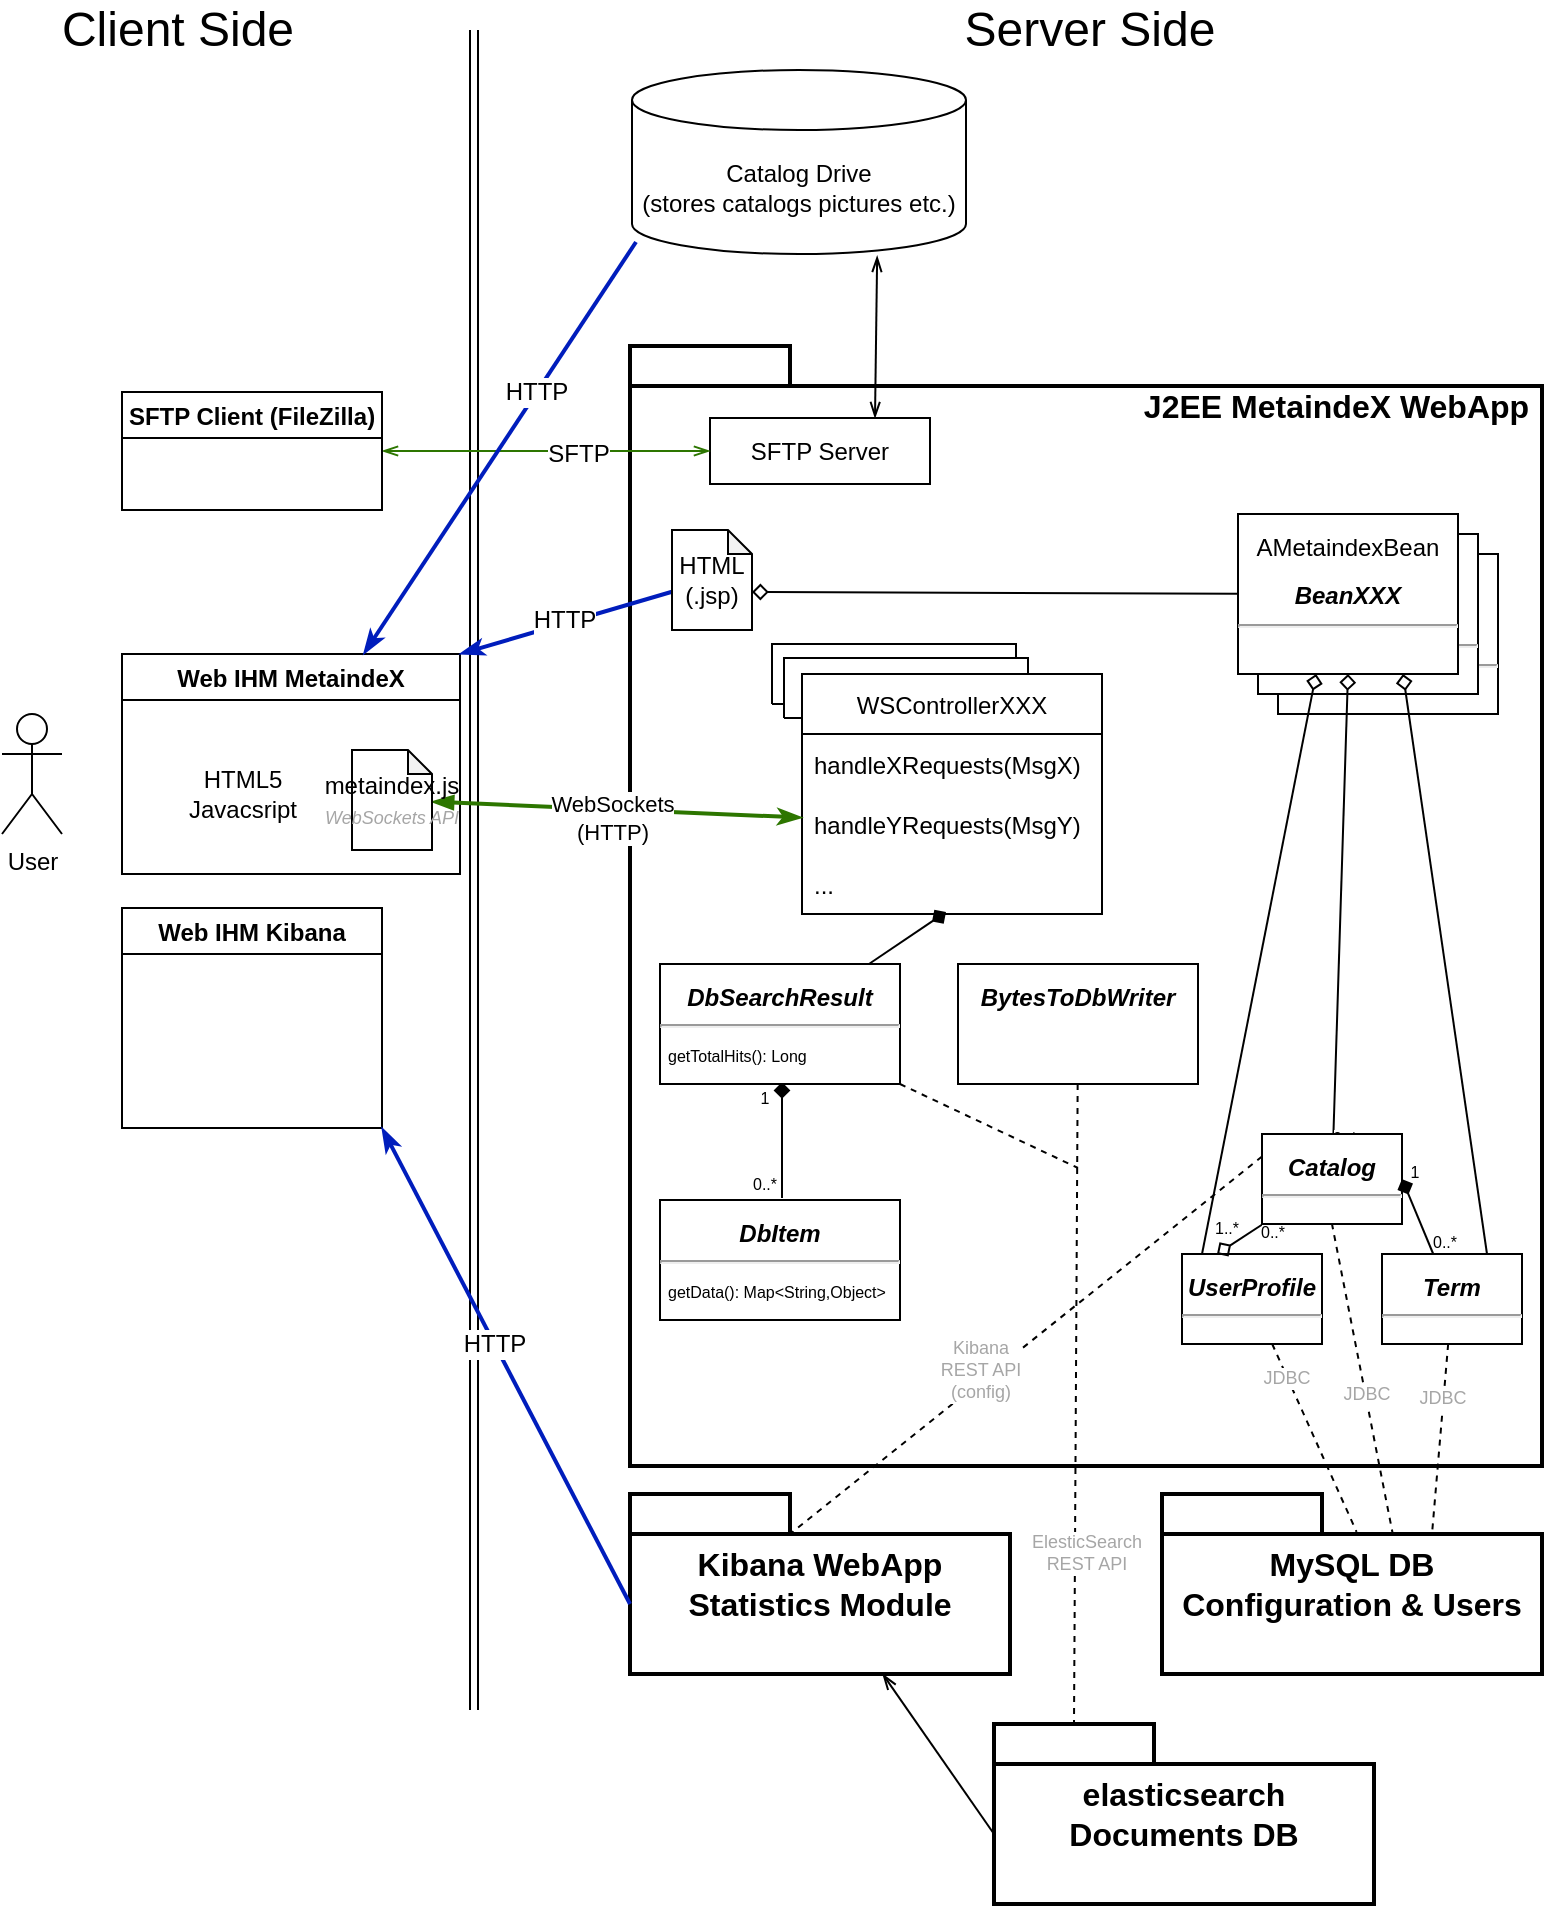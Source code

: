 <mxfile>
    <diagram id="Ofe4pAhiQm8Qe8LomHSK" name="archi">
        <mxGraphModel dx="1123" dy="806" grid="0" gridSize="10" guides="1" tooltips="1" connect="1" arrows="1" fold="1" page="1" pageScale="1" pageWidth="827" pageHeight="1169" background="none" math="0" shadow="0">
            <root>
                <mxCell id="0"/>
                <mxCell id="1" parent="0"/>
                <mxCell id="83" value="" style="shape=link;html=1;fontSize=12;startArrow=none;startFill=0;endArrow=none;endFill=0;strokeWidth=1;" edge="1" parent="1">
                    <mxGeometry width="100" relative="1" as="geometry">
                        <mxPoint x="265" y="906" as="sourcePoint"/>
                        <mxPoint x="265" y="66" as="targetPoint"/>
                    </mxGeometry>
                </mxCell>
                <mxCell id="21" value="&lt;b style=&quot;font-size: 16px&quot;&gt;&lt;font style=&quot;font-size: 16px&quot;&gt;J2EE MetaindeX WebApp&amp;nbsp;&lt;br&gt;&lt;br&gt;&lt;br&gt;&lt;br&gt;&lt;br&gt;&lt;br&gt;&lt;br&gt;&lt;br&gt;&lt;br&gt;&lt;br&gt;&lt;br&gt;&lt;br&gt;&lt;br&gt;&lt;br&gt;&lt;br&gt;&lt;br&gt;&lt;br&gt;&lt;br&gt;&lt;br&gt;&lt;br&gt;&lt;br&gt;&lt;br&gt;&lt;br&gt;&lt;br&gt;&lt;br&gt;&lt;br&gt;&lt;/font&gt;&lt;/b&gt;&lt;div style=&quot;font-size: 16px&quot;&gt;&lt;br&gt;&lt;/div&gt;" style="shape=folder;tabWidth=80;tabHeight=20;tabPosition=left;strokeWidth=2;html=1;whiteSpace=wrap;align=right;" vertex="1" parent="1">
                    <mxGeometry x="343" y="224" width="456" height="560" as="geometry"/>
                </mxCell>
                <mxCell id="69" value="WSControllerXXX" style="swimlane;fontStyle=0;childLayout=stackLayout;horizontal=1;startSize=30;horizontalStack=0;resizeParent=1;resizeParentMax=0;resizeLast=0;collapsible=1;marginBottom=0;" vertex="1" collapsed="1" parent="1">
                    <mxGeometry x="414" y="373" width="122" height="30" as="geometry">
                        <mxRectangle x="409" y="264" width="150" height="92" as="alternateBounds"/>
                    </mxGeometry>
                </mxCell>
                <mxCell id="65" value="WSControllerXXX" style="swimlane;fontStyle=0;childLayout=stackLayout;horizontal=1;startSize=30;horizontalStack=0;resizeParent=1;resizeParentMax=0;resizeLast=0;collapsible=1;marginBottom=0;" vertex="1" collapsed="1" parent="1">
                    <mxGeometry x="420" y="380" width="122" height="30" as="geometry">
                        <mxRectangle x="400" y="215" width="150" height="92" as="alternateBounds"/>
                    </mxGeometry>
                </mxCell>
                <mxCell id="60" value="&lt;p style=&quot;margin: 10px 0px 0px ; text-align: center&quot;&gt;AMetaindexBean&lt;br&gt;&lt;/p&gt;&lt;p style=&quot;margin: 10px 0px 0px ; text-align: center&quot;&gt;&lt;b&gt;&lt;i&gt;BeanXXX&lt;/i&gt;&lt;/b&gt;&lt;/p&gt;&lt;hr&gt;&lt;p style=&quot;margin: 0px ; margin-top: 4px ; margin-left: 4px ; text-align: left&quot;&gt;&lt;br&gt;&lt;/p&gt;" style="shape=rect;html=1;overflow=fill;whiteSpace=wrap;" vertex="1" parent="1">
                    <mxGeometry x="667" y="328" width="110" height="80" as="geometry"/>
                </mxCell>
                <mxCell id="59" value="&lt;p style=&quot;margin: 10px 0px 0px ; text-align: center&quot;&gt;AMetaindexBean&lt;br&gt;&lt;/p&gt;&lt;p style=&quot;margin: 10px 0px 0px ; text-align: center&quot;&gt;&lt;b&gt;&lt;i&gt;BeanXXX&lt;/i&gt;&lt;/b&gt;&lt;/p&gt;&lt;hr&gt;&lt;p style=&quot;margin: 0px ; margin-top: 4px ; margin-left: 4px ; text-align: left&quot;&gt;&lt;br&gt;&lt;/p&gt;" style="shape=rect;html=1;overflow=fill;whiteSpace=wrap;" vertex="1" parent="1">
                    <mxGeometry x="657" y="318" width="110" height="80" as="geometry"/>
                </mxCell>
                <mxCell id="2" value="User" style="shape=umlActor;verticalLabelPosition=bottom;verticalAlign=top;html=1;outlineConnect=0;" vertex="1" parent="1">
                    <mxGeometry x="29" y="408" width="30" height="60" as="geometry"/>
                </mxCell>
                <mxCell id="3" value="Web IHM MetaindeX" style="swimlane;" vertex="1" parent="1">
                    <mxGeometry x="89" y="378" width="169" height="110" as="geometry">
                        <mxRectangle x="80" y="200" width="50" height="23" as="alternateBounds"/>
                    </mxGeometry>
                </mxCell>
                <mxCell id="4" value="HTML5&lt;br&gt;Javacsript" style="text;html=1;align=center;verticalAlign=middle;resizable=0;points=[];autosize=1;strokeColor=none;fillColor=none;" vertex="1" parent="1">
                    <mxGeometry x="114" y="433" width="70" height="30" as="geometry"/>
                </mxCell>
                <mxCell id="5" value="WSControllerXXX" style="swimlane;fontStyle=0;childLayout=stackLayout;horizontal=1;startSize=30;horizontalStack=0;resizeParent=1;resizeParentMax=0;resizeLast=0;collapsible=1;marginBottom=0;" vertex="1" parent="1">
                    <mxGeometry x="429" y="388" width="150" height="120" as="geometry">
                        <mxRectangle x="420" y="210" width="122" height="30" as="alternateBounds"/>
                    </mxGeometry>
                </mxCell>
                <mxCell id="6" value="handleXRequests(MsgX)" style="text;strokeColor=none;fillColor=none;align=left;verticalAlign=middle;spacingLeft=4;spacingRight=4;overflow=hidden;points=[[0,0.5],[1,0.5]];portConstraint=eastwest;rotatable=0;" vertex="1" parent="5">
                    <mxGeometry y="30" width="150" height="30" as="geometry"/>
                </mxCell>
                <mxCell id="7" value="handleYRequests(MsgY)" style="text;strokeColor=none;fillColor=none;align=left;verticalAlign=middle;spacingLeft=4;spacingRight=4;overflow=hidden;points=[[0,0.5],[1,0.5]];portConstraint=eastwest;rotatable=0;" vertex="1" parent="5">
                    <mxGeometry y="60" width="150" height="30" as="geometry"/>
                </mxCell>
                <mxCell id="8" value="..." style="text;strokeColor=none;fillColor=none;align=left;verticalAlign=middle;spacingLeft=4;spacingRight=4;overflow=hidden;points=[[0,0.5],[1,0.5]];portConstraint=eastwest;rotatable=0;" vertex="1" parent="5">
                    <mxGeometry y="90" width="150" height="30" as="geometry"/>
                </mxCell>
                <mxCell id="20" style="edgeStyle=none;html=1;entryX=1;entryY=0;entryDx=0;entryDy=0;startArrow=none;startFill=0;endArrow=classicThin;endFill=1;strokeWidth=2;fillColor=#0050ef;strokeColor=#001DBC;" edge="1" parent="1" source="10" target="3">
                    <mxGeometry relative="1" as="geometry"/>
                </mxCell>
                <mxCell id="77" value="HTTP" style="edgeLabel;html=1;align=center;verticalAlign=middle;resizable=0;points=[];fontSize=12;" vertex="1" connectable="0" parent="20">
                    <mxGeometry x="0.018" y="-2" relative="1" as="geometry">
                        <mxPoint as="offset"/>
                    </mxGeometry>
                </mxCell>
                <mxCell id="10" value="HTML&lt;br&gt;(.jsp)" style="shape=note;whiteSpace=wrap;html=1;backgroundOutline=1;darkOpacity=0.05;size=12;" vertex="1" parent="1">
                    <mxGeometry x="364" y="316" width="40" height="50" as="geometry"/>
                </mxCell>
                <mxCell id="17" style="edgeStyle=none;html=1;entryX=0;entryY=0;entryDx=40;entryDy=31;entryPerimeter=0;endArrow=diamond;endFill=0;" edge="1" parent="1" source="15" target="10">
                    <mxGeometry relative="1" as="geometry"/>
                </mxCell>
                <mxCell id="15" value="&lt;p style=&quot;margin: 10px 0px 0px ; text-align: center&quot;&gt;AMetaindexBean&lt;br&gt;&lt;/p&gt;&lt;p style=&quot;margin: 10px 0px 0px ; text-align: center&quot;&gt;&lt;b&gt;&lt;i&gt;BeanXXX&lt;/i&gt;&lt;/b&gt;&lt;/p&gt;&lt;hr&gt;&lt;p style=&quot;margin: 0px ; margin-top: 4px ; margin-left: 4px ; text-align: left&quot;&gt;&lt;br&gt;&lt;/p&gt;" style="shape=rect;html=1;overflow=fill;whiteSpace=wrap;" vertex="1" parent="1">
                    <mxGeometry x="647" y="308" width="110" height="80" as="geometry"/>
                </mxCell>
                <mxCell id="18" style="edgeStyle=none;html=1;endArrow=classicThin;endFill=1;strokeWidth=2;fillColor=#60a917;strokeColor=#2D7600;startArrow=blockThin;startFill=1;" edge="1" parent="1" source="16" target="7">
                    <mxGeometry relative="1" as="geometry"/>
                </mxCell>
                <mxCell id="19" value="WebSockets&lt;br&gt;(HTTP)" style="edgeLabel;html=1;align=center;verticalAlign=middle;resizable=0;points=[];" vertex="1" connectable="0" parent="18">
                    <mxGeometry x="-0.025" y="-4" relative="1" as="geometry">
                        <mxPoint as="offset"/>
                    </mxGeometry>
                </mxCell>
                <mxCell id="16" value="metaindex.js&lt;br&gt;&lt;font style=&quot;font-size: 9px&quot; color=&quot;#a6a6a6&quot;&gt;&lt;i&gt;WebSockets API&lt;/i&gt;&lt;/font&gt;" style="shape=note;whiteSpace=wrap;html=1;backgroundOutline=1;darkOpacity=0.05;size=12;" vertex="1" parent="1">
                    <mxGeometry x="204" y="426" width="40" height="50" as="geometry"/>
                </mxCell>
                <mxCell id="22" value="&lt;b style=&quot;font-size: 16px&quot;&gt;&lt;font style=&quot;font-size: 16px&quot;&gt;elasticsearch &lt;br&gt;Documents DB&lt;br&gt;&lt;/font&gt;&lt;/b&gt;" style="shape=folder;tabWidth=80;tabHeight=20;tabPosition=left;strokeWidth=2;html=1;whiteSpace=wrap;align=center;" vertex="1" parent="1">
                    <mxGeometry x="525" y="913" width="190" height="90" as="geometry"/>
                </mxCell>
                <mxCell id="82" style="edgeStyle=none;html=1;entryX=0;entryY=0;entryDx=0;entryDy=55;entryPerimeter=0;fontSize=12;startArrow=openThin;startFill=0;endArrow=none;endFill=0;strokeWidth=1;" edge="1" parent="1" source="23" target="22">
                    <mxGeometry relative="1" as="geometry"/>
                </mxCell>
                <mxCell id="23" value="&lt;b style=&quot;font-size: 16px&quot;&gt;&lt;font style=&quot;font-size: 16px&quot;&gt;Kibana WebApp&lt;br&gt;Statistics Module&lt;br&gt;&lt;/font&gt;&lt;/b&gt;" style="shape=folder;tabWidth=80;tabHeight=20;tabPosition=left;strokeWidth=2;html=1;whiteSpace=wrap;align=center;" vertex="1" parent="1">
                    <mxGeometry x="343" y="798" width="190" height="90" as="geometry"/>
                </mxCell>
                <mxCell id="29" style="edgeStyle=none;html=1;entryX=0.5;entryY=1;entryDx=0;entryDy=0;fontSize=16;startArrow=none;startFill=0;endArrow=none;endFill=0;strokeWidth=1;exitX=0.608;exitY=0.23;exitDx=0;exitDy=0;exitPerimeter=0;dashed=1;" edge="1" parent="1" source="24" target="26">
                    <mxGeometry relative="1" as="geometry"/>
                </mxCell>
                <mxCell id="88" value="JDBC" style="edgeLabel;html=1;align=center;verticalAlign=middle;resizable=0;points=[];fontSize=9;fontColor=#A6A6A6;" vertex="1" connectable="0" parent="29">
                    <mxGeometry x="-0.084" relative="1" as="geometry">
                        <mxPoint as="offset"/>
                    </mxGeometry>
                </mxCell>
                <mxCell id="24" value="&lt;b style=&quot;font-size: 16px&quot;&gt;&lt;font style=&quot;font-size: 16px&quot;&gt;MySQL DB&lt;br&gt;Configuration &amp;amp; Users&lt;br&gt;&lt;/font&gt;&lt;/b&gt;" style="shape=folder;tabWidth=80;tabHeight=20;tabPosition=left;strokeWidth=2;html=1;whiteSpace=wrap;align=center;" vertex="1" parent="1">
                    <mxGeometry x="609" y="798" width="190" height="90" as="geometry"/>
                </mxCell>
                <mxCell id="31" style="edgeStyle=none;html=1;fontSize=16;startArrow=none;startFill=0;endArrow=none;endFill=0;strokeWidth=1;dashed=1;entryX=0.512;entryY=0.21;entryDx=0;entryDy=0;entryPerimeter=0;" edge="1" parent="1" source="25" target="24">
                    <mxGeometry relative="1" as="geometry">
                        <mxPoint x="744" y="818" as="targetPoint"/>
                    </mxGeometry>
                </mxCell>
                <mxCell id="87" value="JDBC" style="edgeLabel;html=1;align=center;verticalAlign=middle;resizable=0;points=[];fontSize=9;fontColor=#A6A6A6;" vertex="1" connectable="0" parent="31">
                    <mxGeometry x="-0.646" y="-1" relative="1" as="geometry">
                        <mxPoint as="offset"/>
                    </mxGeometry>
                </mxCell>
                <mxCell id="48" style="edgeStyle=none;html=1;exitX=0.143;exitY=0;exitDx=0;exitDy=0;entryX=0.355;entryY=1;entryDx=0;entryDy=0;entryPerimeter=0;fontSize=8;startArrow=none;startFill=0;endArrow=diamond;endFill=0;strokeWidth=1;exitPerimeter=0;" edge="1" parent="1" source="25" target="15">
                    <mxGeometry relative="1" as="geometry"/>
                </mxCell>
                <mxCell id="51" value="1" style="edgeLabel;html=1;align=center;verticalAlign=middle;resizable=0;points=[];fontSize=8;" vertex="1" connectable="0" parent="48">
                    <mxGeometry x="0.006" relative="1" as="geometry">
                        <mxPoint x="-10" y="154" as="offset"/>
                    </mxGeometry>
                </mxCell>
                <mxCell id="25" value="&lt;p style=&quot;margin: 10px 0px 0px ; text-align: center&quot;&gt;&lt;span&gt;&lt;i style=&quot;font-weight: bold&quot;&gt;UserProfile&lt;/i&gt;&lt;/span&gt;&lt;br&gt;&lt;/p&gt;&lt;hr&gt;&lt;p style=&quot;margin: 0px ; margin-top: 4px ; margin-left: 4px ; text-align: left&quot;&gt;&lt;br&gt;&lt;/p&gt;" style="shape=rect;html=1;overflow=fill;whiteSpace=wrap;" vertex="1" parent="1">
                    <mxGeometry x="619" y="678" width="70" height="45" as="geometry"/>
                </mxCell>
                <mxCell id="37" style="edgeStyle=none;html=1;entryX=0.25;entryY=0;entryDx=0;entryDy=0;fontSize=8;startArrow=none;startFill=0;endArrow=diamond;endFill=0;strokeWidth=1;" edge="1" parent="1" source="26" target="25">
                    <mxGeometry relative="1" as="geometry"/>
                </mxCell>
                <mxCell id="55" value="0..*" style="edgeLabel;html=1;align=center;verticalAlign=middle;resizable=0;points=[];fontSize=8;" vertex="1" connectable="0" parent="37">
                    <mxGeometry x="0.182" relative="1" as="geometry">
                        <mxPoint x="18" y="-5" as="offset"/>
                    </mxGeometry>
                </mxCell>
                <mxCell id="56" value="1..*" style="edgeLabel;html=1;align=center;verticalAlign=middle;resizable=0;points=[];fontSize=8;" vertex="1" connectable="0" parent="37">
                    <mxGeometry x="0.022" y="-3" relative="1" as="geometry">
                        <mxPoint x="-5" y="-3" as="offset"/>
                    </mxGeometry>
                </mxCell>
                <mxCell id="46" style="edgeStyle=none;html=1;entryX=0.5;entryY=1;entryDx=0;entryDy=0;fontSize=8;startArrow=none;startFill=0;endArrow=diamond;endFill=0;strokeWidth=1;" edge="1" parent="1" source="26" target="15">
                    <mxGeometry relative="1" as="geometry"/>
                </mxCell>
                <mxCell id="52" value="0..*" style="edgeLabel;html=1;align=center;verticalAlign=middle;resizable=0;points=[];fontSize=8;" vertex="1" connectable="0" parent="46">
                    <mxGeometry x="-0.211" y="-2" relative="1" as="geometry">
                        <mxPoint y="93" as="offset"/>
                    </mxGeometry>
                </mxCell>
                <mxCell id="26" value="&lt;p style=&quot;margin: 10px 0px 0px ; text-align: center&quot;&gt;&lt;span&gt;&lt;i style=&quot;font-weight: bold&quot;&gt;Catalog&lt;/i&gt;&lt;/span&gt;&lt;br&gt;&lt;/p&gt;&lt;hr&gt;&lt;p style=&quot;margin: 0px ; margin-top: 4px ; margin-left: 4px ; text-align: left&quot;&gt;&lt;br&gt;&lt;/p&gt;" style="shape=rect;html=1;overflow=fill;whiteSpace=wrap;" vertex="1" parent="1">
                    <mxGeometry x="659" y="618" width="70" height="45" as="geometry"/>
                </mxCell>
                <mxCell id="30" style="edgeStyle=none;html=1;entryX=0;entryY=0;entryDx=135;entryDy=20;entryPerimeter=0;fontSize=16;startArrow=none;startFill=0;endArrow=none;endFill=0;strokeWidth=1;dashed=1;" edge="1" parent="1" source="28" target="24">
                    <mxGeometry relative="1" as="geometry"/>
                </mxCell>
                <mxCell id="89" value="JDBC" style="edgeLabel;html=1;align=center;verticalAlign=middle;resizable=0;points=[];fontSize=9;fontColor=#A6A6A6;" vertex="1" connectable="0" parent="30">
                    <mxGeometry x="-0.442" y="-1" relative="1" as="geometry">
                        <mxPoint as="offset"/>
                    </mxGeometry>
                </mxCell>
                <mxCell id="36" style="edgeStyle=none;html=1;entryX=1;entryY=0.5;entryDx=0;entryDy=0;fontSize=8;startArrow=none;startFill=0;endArrow=diamond;endFill=1;strokeWidth=1;" edge="1" parent="1" source="28" target="26">
                    <mxGeometry relative="1" as="geometry"/>
                </mxCell>
                <mxCell id="53" value="0..*" style="edgeLabel;html=1;align=center;verticalAlign=middle;resizable=0;points=[];fontSize=8;" vertex="1" connectable="0" parent="36">
                    <mxGeometry x="-0.269" y="-3" relative="1" as="geometry">
                        <mxPoint x="8" y="9" as="offset"/>
                    </mxGeometry>
                </mxCell>
                <mxCell id="54" value="1" style="edgeLabel;html=1;align=center;verticalAlign=middle;resizable=0;points=[];fontSize=8;" vertex="1" connectable="0" parent="36">
                    <mxGeometry x="-0.075" y="-2" relative="1" as="geometry">
                        <mxPoint x="-4" y="-23" as="offset"/>
                    </mxGeometry>
                </mxCell>
                <mxCell id="47" style="edgeStyle=none;html=1;exitX=0.75;exitY=0;exitDx=0;exitDy=0;entryX=0.75;entryY=1;entryDx=0;entryDy=0;fontSize=8;startArrow=none;startFill=0;endArrow=diamond;endFill=0;strokeWidth=1;" edge="1" parent="1" source="28" target="15">
                    <mxGeometry relative="1" as="geometry"/>
                </mxCell>
                <mxCell id="28" value="&lt;p style=&quot;margin: 10px 0px 0px ; text-align: center&quot;&gt;&lt;span&gt;&lt;i style=&quot;font-weight: bold&quot;&gt;Term&lt;/i&gt;&lt;/span&gt;&lt;br&gt;&lt;/p&gt;&lt;hr&gt;&lt;p style=&quot;margin: 0px ; margin-top: 4px ; margin-left: 4px ; text-align: left&quot;&gt;&lt;br&gt;&lt;/p&gt;" style="shape=rect;html=1;overflow=fill;whiteSpace=wrap;" vertex="1" parent="1">
                    <mxGeometry x="719" y="678" width="70" height="45" as="geometry"/>
                </mxCell>
                <mxCell id="34" style="edgeStyle=none;html=1;entryX=0.5;entryY=1;entryDx=0;entryDy=0;fontSize=8;startArrow=none;startFill=0;endArrow=diamond;endFill=1;strokeWidth=1;" edge="1" parent="1">
                    <mxGeometry relative="1" as="geometry">
                        <mxPoint x="419" y="650" as="sourcePoint"/>
                        <mxPoint x="419" y="592" as="targetPoint"/>
                    </mxGeometry>
                </mxCell>
                <mxCell id="49" value="0..*" style="edgeLabel;html=1;align=center;verticalAlign=middle;resizable=0;points=[];fontSize=8;" vertex="1" connectable="0" parent="34">
                    <mxGeometry x="-0.065" y="-3" relative="1" as="geometry">
                        <mxPoint x="-12" y="20" as="offset"/>
                    </mxGeometry>
                </mxCell>
                <mxCell id="50" value="1" style="edgeLabel;html=1;align=center;verticalAlign=middle;resizable=0;points=[];fontSize=8;" vertex="1" connectable="0" parent="34">
                    <mxGeometry x="0.04" y="1" relative="1" as="geometry">
                        <mxPoint x="-8" y="-20" as="offset"/>
                    </mxGeometry>
                </mxCell>
                <mxCell id="32" value="&lt;p style=&quot;margin: 10px 0px 0px ; text-align: center&quot;&gt;&lt;span&gt;&lt;i style=&quot;font-weight: bold&quot;&gt;DbItem&lt;/i&gt;&lt;/span&gt;&lt;br&gt;&lt;/p&gt;&lt;hr&gt;&lt;p style=&quot;margin: 0px ; margin-top: 4px ; margin-left: 4px ; text-align: left&quot;&gt;&lt;font style=&quot;font-size: 8px&quot;&gt;getData(): Map&amp;lt;String,Object&amp;gt;&lt;/font&gt;&lt;/p&gt;" style="shape=rect;html=1;overflow=fill;whiteSpace=wrap;" vertex="1" parent="1">
                    <mxGeometry x="358" y="651" width="120" height="60" as="geometry"/>
                </mxCell>
                <mxCell id="35" style="edgeStyle=none;html=1;entryX=0;entryY=0;entryDx=40;entryDy=0;entryPerimeter=0;fontSize=8;startArrow=none;startFill=0;endArrow=none;endFill=0;strokeWidth=1;dashed=1;" edge="1" parent="1" source="92" target="22">
                    <mxGeometry relative="1" as="geometry"/>
                </mxCell>
                <mxCell id="86" value="ElesticSearch&lt;br&gt;REST API" style="edgeLabel;html=1;align=center;verticalAlign=middle;resizable=0;points=[];fontSize=9;fontColor=#A6A6A6;" vertex="1" connectable="0" parent="35">
                    <mxGeometry x="-0.151" y="2" relative="1" as="geometry">
                        <mxPoint x="3" y="98" as="offset"/>
                    </mxGeometry>
                </mxCell>
                <mxCell id="38" style="edgeStyle=none;html=1;entryX=0.48;entryY=0.967;entryDx=0;entryDy=0;entryPerimeter=0;fontSize=8;startArrow=none;startFill=0;endArrow=diamond;endFill=1;strokeWidth=1;" edge="1" parent="1" source="33" target="8">
                    <mxGeometry relative="1" as="geometry"/>
                </mxCell>
                <mxCell id="33" value="&lt;p style=&quot;margin: 10px 0px 0px ; text-align: center&quot;&gt;&lt;span&gt;&lt;i style=&quot;font-weight: bold&quot;&gt;DbSearchResult&lt;/i&gt;&lt;/span&gt;&lt;br&gt;&lt;/p&gt;&lt;hr&gt;&lt;p style=&quot;margin: 0px ; margin-top: 4px ; margin-left: 4px ; text-align: left&quot;&gt;&lt;font style=&quot;font-size: 8px&quot;&gt;getTotalHits(): Long&lt;/font&gt;&lt;/p&gt;&lt;p style=&quot;margin: 0px ; margin-top: 4px ; margin-left: 4px ; text-align: left&quot;&gt;&lt;font style=&quot;font-size: 8px&quot;&gt;&lt;br&gt;&lt;/font&gt;&lt;/p&gt;" style="shape=rect;html=1;overflow=fill;whiteSpace=wrap;" vertex="1" parent="1">
                    <mxGeometry x="358" y="533" width="120" height="60" as="geometry"/>
                </mxCell>
                <mxCell id="57" value="Web IHM Kibana" style="swimlane;" vertex="1" parent="1">
                    <mxGeometry x="89" y="505" width="130" height="110" as="geometry">
                        <mxRectangle x="80" y="200" width="50" height="23" as="alternateBounds"/>
                    </mxGeometry>
                </mxCell>
                <mxCell id="58" style="edgeStyle=none;html=1;entryX=1;entryY=1;entryDx=0;entryDy=0;startArrow=none;startFill=0;endArrow=classicThin;endFill=1;strokeWidth=2;fillColor=#0050ef;strokeColor=#001DBC;exitX=0;exitY=0;exitDx=0;exitDy=55;exitPerimeter=0;" edge="1" parent="1" source="23" target="57">
                    <mxGeometry relative="1" as="geometry">
                        <mxPoint x="281" y="738.002" as="sourcePoint"/>
                        <mxPoint x="111.0" y="796.16" as="targetPoint"/>
                    </mxGeometry>
                </mxCell>
                <mxCell id="81" value="HTTP" style="edgeLabel;html=1;align=center;verticalAlign=middle;resizable=0;points=[];fontSize=12;" vertex="1" connectable="0" parent="58">
                    <mxGeometry x="0.095" relative="1" as="geometry">
                        <mxPoint as="offset"/>
                    </mxGeometry>
                </mxCell>
                <mxCell id="75" style="edgeStyle=none;html=1;entryX=0.734;entryY=1.011;entryDx=0;entryDy=0;entryPerimeter=0;fontSize=8;startArrow=openThin;startFill=0;endArrow=openThin;endFill=0;strokeWidth=1;exitX=0.75;exitY=0;exitDx=0;exitDy=0;" edge="1" parent="1" source="70" target="74">
                    <mxGeometry relative="1" as="geometry"/>
                </mxCell>
                <mxCell id="70" value="&lt;p style=&quot;margin: 10px 0px 0px ; text-align: center&quot;&gt;SFTP Server&lt;/p&gt;" style="shape=rect;html=1;overflow=fill;whiteSpace=wrap;" vertex="1" parent="1">
                    <mxGeometry x="383" y="260" width="110" height="33" as="geometry"/>
                </mxCell>
                <mxCell id="72" style="edgeStyle=none;html=1;entryX=0;entryY=0.5;entryDx=0;entryDy=0;fontSize=8;startArrow=openThin;startFill=0;endArrow=openThin;endFill=0;strokeWidth=1;fillColor=#60a917;strokeColor=#2D7600;" edge="1" parent="1" source="71" target="70">
                    <mxGeometry relative="1" as="geometry"/>
                </mxCell>
                <mxCell id="80" value="SFTP" style="edgeLabel;html=1;align=center;verticalAlign=middle;resizable=0;points=[];fontSize=12;" vertex="1" connectable="0" parent="72">
                    <mxGeometry x="0.187" y="-1" relative="1" as="geometry">
                        <mxPoint as="offset"/>
                    </mxGeometry>
                </mxCell>
                <mxCell id="71" value="SFTP Client (FileZilla)" style="swimlane;" vertex="1" parent="1">
                    <mxGeometry x="89" y="247" width="130" height="59" as="geometry">
                        <mxRectangle x="89" y="247" width="50" height="23" as="alternateBounds"/>
                    </mxGeometry>
                </mxCell>
                <mxCell id="74" value="&lt;font style=&quot;font-size: 12px&quot;&gt;Catalog Drive&lt;br&gt;(stores catalogs pictures etc.)&lt;/font&gt;" style="shape=cylinder3;whiteSpace=wrap;html=1;boundedLbl=1;backgroundOutline=1;size=15;fontSize=8;" vertex="1" parent="1">
                    <mxGeometry x="344" y="86" width="167" height="92" as="geometry"/>
                </mxCell>
                <mxCell id="78" style="edgeStyle=none;html=1;startArrow=none;startFill=0;endArrow=classicThin;endFill=1;strokeWidth=2;fillColor=#0050ef;strokeColor=#001DBC;" edge="1" parent="1" target="3">
                    <mxGeometry relative="1" as="geometry">
                        <mxPoint x="346" y="172" as="sourcePoint"/>
                        <mxPoint x="229" y="388" as="targetPoint"/>
                    </mxGeometry>
                </mxCell>
                <mxCell id="79" value="HTTP" style="edgeLabel;html=1;align=center;verticalAlign=middle;resizable=0;points=[];fontSize=12;" vertex="1" connectable="0" parent="78">
                    <mxGeometry x="0.018" y="-2" relative="1" as="geometry">
                        <mxPoint x="21" y="-29" as="offset"/>
                    </mxGeometry>
                </mxCell>
                <mxCell id="84" value="Client Side" style="text;html=1;strokeColor=none;fillColor=none;align=center;verticalAlign=middle;whiteSpace=wrap;rounded=0;fontSize=24;" vertex="1" parent="1">
                    <mxGeometry x="47" y="51" width="140" height="30" as="geometry"/>
                </mxCell>
                <mxCell id="85" value="Server Side" style="text;html=1;strokeColor=none;fillColor=none;align=center;verticalAlign=middle;whiteSpace=wrap;rounded=0;fontSize=24;" vertex="1" parent="1">
                    <mxGeometry x="503" y="51" width="140" height="30" as="geometry"/>
                </mxCell>
                <mxCell id="90" style="edgeStyle=none;html=1;entryX=0;entryY=0;entryDx=80;entryDy=20;entryPerimeter=0;fontSize=8;startArrow=none;startFill=0;endArrow=none;endFill=0;strokeWidth=1;dashed=1;exitX=0;exitY=0.25;exitDx=0;exitDy=0;" edge="1" parent="1" source="26" target="23">
                    <mxGeometry relative="1" as="geometry">
                        <mxPoint x="533" y="608" as="sourcePoint"/>
                        <mxPoint x="575" y="923" as="targetPoint"/>
                    </mxGeometry>
                </mxCell>
                <mxCell id="91" value="Kibana&lt;br&gt;REST API&lt;br&gt;(config)" style="edgeLabel;html=1;align=center;verticalAlign=middle;resizable=0;points=[];fontSize=9;fontColor=#A6A6A6;" vertex="1" connectable="0" parent="90">
                    <mxGeometry x="-0.151" y="2" relative="1" as="geometry">
                        <mxPoint x="-42" y="25" as="offset"/>
                    </mxGeometry>
                </mxCell>
                <mxCell id="92" value="&lt;p style=&quot;margin: 10px 0px 0px ; text-align: center&quot;&gt;&lt;span&gt;&lt;i style=&quot;font-weight: bold&quot;&gt;BytesToDbWriter&lt;/i&gt;&lt;/span&gt;&lt;br&gt;&lt;/p&gt;&lt;p style=&quot;margin: 0px ; margin-top: 4px ; margin-left: 4px ; text-align: left&quot;&gt;&lt;br&gt;&lt;/p&gt;" style="shape=rect;html=1;overflow=fill;whiteSpace=wrap;" vertex="1" parent="1">
                    <mxGeometry x="507" y="533" width="120" height="60" as="geometry"/>
                </mxCell>
                <mxCell id="93" style="edgeStyle=none;html=1;fontSize=8;startArrow=none;startFill=0;endArrow=none;endFill=0;strokeWidth=1;dashed=1;exitX=1;exitY=1;exitDx=0;exitDy=0;" edge="1" parent="1" source="33">
                    <mxGeometry relative="1" as="geometry">
                        <mxPoint x="569.514" y="603" as="sourcePoint"/>
                        <mxPoint x="567" y="635" as="targetPoint"/>
                    </mxGeometry>
                </mxCell>
            </root>
        </mxGraphModel>
    </diagram>
</mxfile>